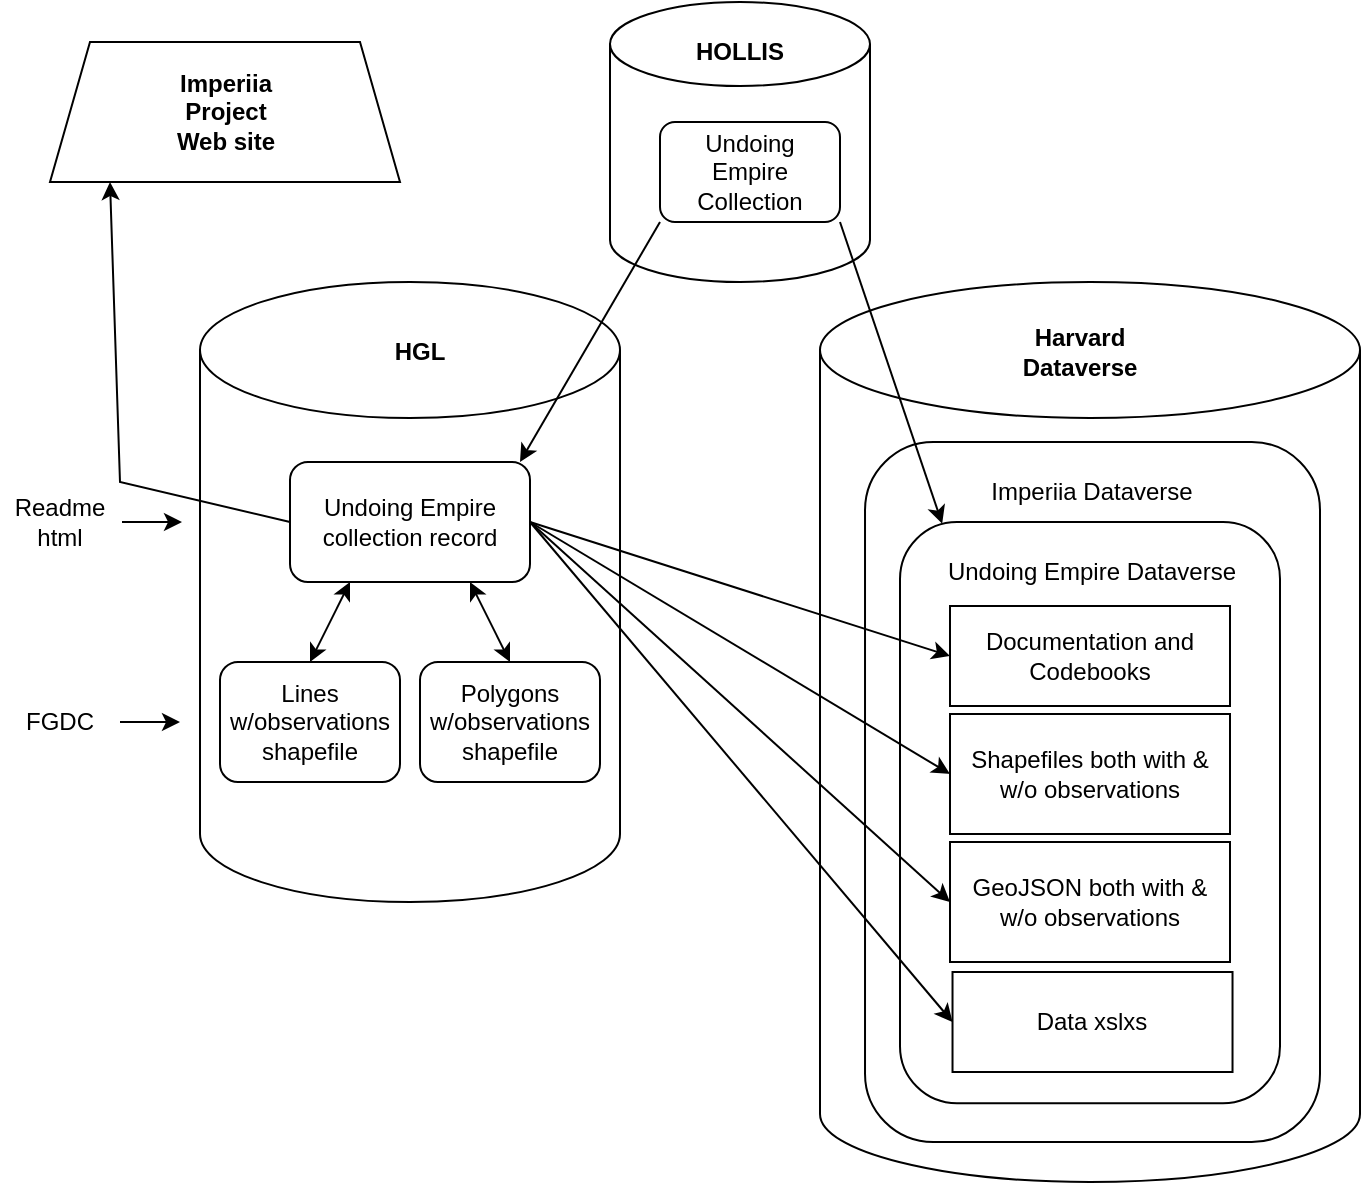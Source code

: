 <mxfile version="22.1.11" type="github">
  <diagram name="Page-1" id="acaJbb7zJqNV8eMt_PW6">
    <mxGraphModel dx="1296" dy="676" grid="1" gridSize="10" guides="1" tooltips="1" connect="1" arrows="1" fold="1" page="1" pageScale="1" pageWidth="850" pageHeight="1100" math="0" shadow="0">
      <root>
        <mxCell id="0" />
        <mxCell id="1" parent="0" />
        <mxCell id="G17-dYgQhkp3kQGCCL7A-1" value="" style="shape=cylinder3;whiteSpace=wrap;html=1;boundedLbl=1;backgroundOutline=1;size=34;" parent="1" vertex="1">
          <mxGeometry x="110" y="160" width="210" height="310" as="geometry" />
        </mxCell>
        <mxCell id="G17-dYgQhkp3kQGCCL7A-2" value="" style="shape=cylinder3;whiteSpace=wrap;html=1;boundedLbl=1;backgroundOutline=1;size=34;" parent="1" vertex="1">
          <mxGeometry x="420" y="160" width="270" height="450" as="geometry" />
        </mxCell>
        <mxCell id="LZWB6dRQu0BiqoScPXUu-1" value="HGL" style="text;strokeColor=none;align=center;fillColor=none;html=1;verticalAlign=middle;whiteSpace=wrap;rounded=0;fontStyle=1" parent="1" vertex="1">
          <mxGeometry x="190" y="180" width="60" height="30" as="geometry" />
        </mxCell>
        <mxCell id="LZWB6dRQu0BiqoScPXUu-3" value="&lt;b&gt;Harvard&lt;br&gt;Dataverse&lt;/b&gt;" style="text;strokeColor=none;align=center;fillColor=none;html=1;verticalAlign=middle;whiteSpace=wrap;rounded=0;" parent="1" vertex="1">
          <mxGeometry x="520" y="180" width="60" height="30" as="geometry" />
        </mxCell>
        <mxCell id="ZmtUY7Tz9JFkTJYe3sri-1" value="" style="rounded=1;whiteSpace=wrap;html=1;" parent="1" vertex="1">
          <mxGeometry x="155" y="250" width="120" height="60" as="geometry" />
        </mxCell>
        <mxCell id="ZmtUY7Tz9JFkTJYe3sri-2" value="" style="rounded=1;whiteSpace=wrap;html=1;" parent="1" vertex="1">
          <mxGeometry x="220" y="350" width="90" height="60" as="geometry" />
        </mxCell>
        <mxCell id="ZmtUY7Tz9JFkTJYe3sri-3" value="" style="rounded=1;whiteSpace=wrap;html=1;" parent="1" vertex="1">
          <mxGeometry x="120" y="350" width="90" height="60" as="geometry" />
        </mxCell>
        <mxCell id="ZmtUY7Tz9JFkTJYe3sri-7" value="Undoing Empire&lt;br&gt;collection record" style="text;html=1;strokeColor=none;fillColor=none;align=center;verticalAlign=middle;whiteSpace=wrap;rounded=0;" parent="1" vertex="1">
          <mxGeometry x="166.25" y="256.25" width="97.5" height="47.5" as="geometry" />
        </mxCell>
        <mxCell id="ZmtUY7Tz9JFkTJYe3sri-8" value="Lines w/observations shapefile" style="text;html=1;strokeColor=none;fillColor=none;align=center;verticalAlign=middle;whiteSpace=wrap;rounded=0;" parent="1" vertex="1">
          <mxGeometry x="140" y="370" width="50" height="20" as="geometry" />
        </mxCell>
        <mxCell id="ZmtUY7Tz9JFkTJYe3sri-10" value="Polygons w/observations shapefile" style="text;html=1;strokeColor=none;fillColor=none;align=center;verticalAlign=middle;whiteSpace=wrap;rounded=0;" parent="1" vertex="1">
          <mxGeometry x="235" y="365" width="60" height="30" as="geometry" />
        </mxCell>
        <mxCell id="ZmtUY7Tz9JFkTJYe3sri-12" value="" style="rounded=1;whiteSpace=wrap;html=1;" parent="1" vertex="1">
          <mxGeometry x="442.51" y="240" width="227.49" height="350" as="geometry" />
        </mxCell>
        <mxCell id="ZmtUY7Tz9JFkTJYe3sri-21" value="" style="shape=cylinder3;whiteSpace=wrap;html=1;boundedLbl=1;backgroundOutline=1;size=21;" parent="1" vertex="1">
          <mxGeometry x="315" y="20" width="130" height="140" as="geometry" />
        </mxCell>
        <mxCell id="ZmtUY7Tz9JFkTJYe3sri-23" value="&lt;b&gt;HOLLIS&lt;/b&gt;" style="text;html=1;strokeColor=none;fillColor=none;align=center;verticalAlign=middle;whiteSpace=wrap;rounded=0;" parent="1" vertex="1">
          <mxGeometry x="350" y="30" width="60" height="30" as="geometry" />
        </mxCell>
        <mxCell id="ZmtUY7Tz9JFkTJYe3sri-24" value="" style="rounded=1;whiteSpace=wrap;html=1;" parent="1" vertex="1">
          <mxGeometry x="340" y="80" width="90" height="50" as="geometry" />
        </mxCell>
        <mxCell id="ZmtUY7Tz9JFkTJYe3sri-25" value="Undoing Empire&lt;br&gt;Collection" style="text;html=1;strokeColor=none;fillColor=none;align=center;verticalAlign=middle;whiteSpace=wrap;rounded=0;" parent="1" vertex="1">
          <mxGeometry x="355" y="90" width="60" height="30" as="geometry" />
        </mxCell>
        <mxCell id="ZmtUY7Tz9JFkTJYe3sri-28" value="" style="endArrow=classic;html=1;rounded=0;exitX=0;exitY=1;exitDx=0;exitDy=0;" parent="1" source="ZmtUY7Tz9JFkTJYe3sri-24" edge="1">
          <mxGeometry width="50" height="50" relative="1" as="geometry">
            <mxPoint x="400" y="360" as="sourcePoint" />
            <mxPoint x="270" y="250" as="targetPoint" />
          </mxGeometry>
        </mxCell>
        <mxCell id="ZmtUY7Tz9JFkTJYe3sri-29" value="" style="endArrow=classic;html=1;rounded=0;exitX=1;exitY=1;exitDx=0;exitDy=0;entryX=0.111;entryY=0.003;entryDx=0;entryDy=0;entryPerimeter=0;" parent="1" source="ZmtUY7Tz9JFkTJYe3sri-24" target="ZmtUY7Tz9JFkTJYe3sri-14" edge="1">
          <mxGeometry width="50" height="50" relative="1" as="geometry">
            <mxPoint x="400" y="360" as="sourcePoint" />
            <mxPoint x="450" y="310" as="targetPoint" />
          </mxGeometry>
        </mxCell>
        <mxCell id="ZmtUY7Tz9JFkTJYe3sri-31" value="FGDC" style="text;html=1;strokeColor=none;fillColor=none;align=center;verticalAlign=middle;whiteSpace=wrap;rounded=0;" parent="1" vertex="1">
          <mxGeometry x="10" y="365" width="60" height="30" as="geometry" />
        </mxCell>
        <mxCell id="ZmtUY7Tz9JFkTJYe3sri-32" value="" style="endArrow=classic;html=1;rounded=0;exitX=1;exitY=0.5;exitDx=0;exitDy=0;" parent="1" source="ZmtUY7Tz9JFkTJYe3sri-31" edge="1">
          <mxGeometry width="50" height="50" relative="1" as="geometry">
            <mxPoint x="80" y="390" as="sourcePoint" />
            <mxPoint x="100" y="380" as="targetPoint" />
          </mxGeometry>
        </mxCell>
        <mxCell id="ZmtUY7Tz9JFkTJYe3sri-33" value="Readme html" style="text;html=1;strokeColor=none;fillColor=none;align=center;verticalAlign=middle;whiteSpace=wrap;rounded=0;" parent="1" vertex="1">
          <mxGeometry x="10" y="265" width="60" height="30" as="geometry" />
        </mxCell>
        <mxCell id="ZmtUY7Tz9JFkTJYe3sri-34" value="" style="endArrow=classic;html=1;rounded=0;exitX=1;exitY=0.5;exitDx=0;exitDy=0;" parent="1" edge="1">
          <mxGeometry width="50" height="50" relative="1" as="geometry">
            <mxPoint x="71" y="280" as="sourcePoint" />
            <mxPoint x="101" y="280" as="targetPoint" />
          </mxGeometry>
        </mxCell>
        <mxCell id="ZmtUY7Tz9JFkTJYe3sri-14" value="" style="rounded=1;whiteSpace=wrap;html=1;" parent="1" vertex="1">
          <mxGeometry x="460" y="280" width="190" height="290.62" as="geometry" />
        </mxCell>
        <mxCell id="ZmtUY7Tz9JFkTJYe3sri-13" value="Undoing Empire Dataverse" style="text;html=1;strokeColor=none;fillColor=none;align=center;verticalAlign=middle;whiteSpace=wrap;rounded=0;" parent="1" vertex="1">
          <mxGeometry x="471.26" y="290" width="170" height="30" as="geometry" />
        </mxCell>
        <mxCell id="lXyDXzNNx43w-YlPzHwI-1" value="Imperiia Dataverse" style="text;html=1;strokeColor=none;fillColor=none;align=center;verticalAlign=middle;whiteSpace=wrap;rounded=0;" parent="1" vertex="1">
          <mxGeometry x="496.26" y="250" width="120" height="30" as="geometry" />
        </mxCell>
        <mxCell id="lXyDXzNNx43w-YlPzHwI-3" value="" style="shape=trapezoid;perimeter=trapezoidPerimeter;whiteSpace=wrap;html=1;fixedSize=1;" parent="1" vertex="1">
          <mxGeometry x="35" y="40" width="175" height="70" as="geometry" />
        </mxCell>
        <mxCell id="lXyDXzNNx43w-YlPzHwI-4" value="&lt;b&gt;Imperiia Project Web site&lt;/b&gt;" style="text;html=1;strokeColor=none;fillColor=none;align=center;verticalAlign=middle;whiteSpace=wrap;rounded=0;" parent="1" vertex="1">
          <mxGeometry x="92.5" y="60" width="60" height="30" as="geometry" />
        </mxCell>
        <mxCell id="lXyDXzNNx43w-YlPzHwI-5" value="Documentation and&lt;br&gt;Codebooks" style="rounded=0;whiteSpace=wrap;html=1;" parent="1" vertex="1">
          <mxGeometry x="485" y="322" width="140" height="50" as="geometry" />
        </mxCell>
        <mxCell id="lXyDXzNNx43w-YlPzHwI-6" value="Shapefiles both with &amp;amp; w/o observations" style="rounded=0;whiteSpace=wrap;html=1;" parent="1" vertex="1">
          <mxGeometry x="485" y="376" width="140" height="60" as="geometry" />
        </mxCell>
        <mxCell id="lXyDXzNNx43w-YlPzHwI-7" value="GeoJSON both with &amp;amp; w/o observations" style="rounded=0;whiteSpace=wrap;html=1;" parent="1" vertex="1">
          <mxGeometry x="485" y="440" width="140" height="60" as="geometry" />
        </mxCell>
        <mxCell id="lXyDXzNNx43w-YlPzHwI-8" value="Data xslxs" style="rounded=0;whiteSpace=wrap;html=1;" parent="1" vertex="1">
          <mxGeometry x="486.26" y="505" width="140" height="50" as="geometry" />
        </mxCell>
        <mxCell id="ZmtUY7Tz9JFkTJYe3sri-6" value="" style="endArrow=classic;html=1;rounded=0;exitX=1;exitY=0.5;exitDx=0;exitDy=0;entryX=0;entryY=0.5;entryDx=0;entryDy=0;" parent="1" source="ZmtUY7Tz9JFkTJYe3sri-1" target="lXyDXzNNx43w-YlPzHwI-5" edge="1">
          <mxGeometry width="50" height="50" relative="1" as="geometry">
            <mxPoint x="400" y="360" as="sourcePoint" />
            <mxPoint x="440" y="290" as="targetPoint" />
          </mxGeometry>
        </mxCell>
        <mxCell id="lXyDXzNNx43w-YlPzHwI-9" value="" style="endArrow=classic;html=1;rounded=0;exitX=1;exitY=0.5;exitDx=0;exitDy=0;entryX=0;entryY=0.5;entryDx=0;entryDy=0;" parent="1" source="ZmtUY7Tz9JFkTJYe3sri-1" target="lXyDXzNNx43w-YlPzHwI-6" edge="1">
          <mxGeometry width="50" height="50" relative="1" as="geometry">
            <mxPoint x="285" y="290" as="sourcePoint" />
            <mxPoint x="495" y="357" as="targetPoint" />
          </mxGeometry>
        </mxCell>
        <mxCell id="lXyDXzNNx43w-YlPzHwI-10" value="" style="endArrow=classic;html=1;rounded=0;entryX=0;entryY=0.5;entryDx=0;entryDy=0;exitX=1;exitY=0.5;exitDx=0;exitDy=0;" parent="1" source="ZmtUY7Tz9JFkTJYe3sri-1" target="lXyDXzNNx43w-YlPzHwI-7" edge="1">
          <mxGeometry width="50" height="50" relative="1" as="geometry">
            <mxPoint x="320" y="320" as="sourcePoint" />
            <mxPoint x="525" y="510" as="targetPoint" />
          </mxGeometry>
        </mxCell>
        <mxCell id="lXyDXzNNx43w-YlPzHwI-11" value="" style="endArrow=classic;html=1;rounded=0;exitX=1;exitY=0.5;exitDx=0;exitDy=0;entryX=0;entryY=0.5;entryDx=0;entryDy=0;" parent="1" source="ZmtUY7Tz9JFkTJYe3sri-1" target="lXyDXzNNx43w-YlPzHwI-8" edge="1">
          <mxGeometry width="50" height="50" relative="1" as="geometry">
            <mxPoint x="115" y="500" as="sourcePoint" />
            <mxPoint x="325" y="626" as="targetPoint" />
          </mxGeometry>
        </mxCell>
        <mxCell id="NQXHV1okiRd1N2RWz7d6-5" value="" style="endArrow=classic;html=1;rounded=0;exitX=0;exitY=0.5;exitDx=0;exitDy=0;" parent="1" source="ZmtUY7Tz9JFkTJYe3sri-1" edge="1">
          <mxGeometry width="50" height="50" relative="1" as="geometry">
            <mxPoint x="15" y="160" as="sourcePoint" />
            <mxPoint x="65" y="110" as="targetPoint" />
            <Array as="points">
              <mxPoint x="70" y="260" />
            </Array>
          </mxGeometry>
        </mxCell>
        <mxCell id="H85KxOMHmauwKLRNPhCr-1" value="" style="endArrow=classic;startArrow=classic;html=1;rounded=0;entryX=0.25;entryY=1;entryDx=0;entryDy=0;exitX=0.5;exitY=0;exitDx=0;exitDy=0;" edge="1" parent="1" source="ZmtUY7Tz9JFkTJYe3sri-3" target="ZmtUY7Tz9JFkTJYe3sri-1">
          <mxGeometry width="50" height="50" relative="1" as="geometry">
            <mxPoint x="30" y="358.5" as="sourcePoint" />
            <mxPoint x="85" y="320" as="targetPoint" />
          </mxGeometry>
        </mxCell>
        <mxCell id="H85KxOMHmauwKLRNPhCr-2" value="" style="endArrow=classic;startArrow=classic;html=1;rounded=0;entryX=0.75;entryY=1;entryDx=0;entryDy=0;exitX=0.5;exitY=0;exitDx=0;exitDy=0;" edge="1" parent="1" source="ZmtUY7Tz9JFkTJYe3sri-2" target="ZmtUY7Tz9JFkTJYe3sri-1">
          <mxGeometry width="50" height="50" relative="1" as="geometry">
            <mxPoint x="175" y="360" as="sourcePoint" />
            <mxPoint x="195" y="320" as="targetPoint" />
          </mxGeometry>
        </mxCell>
      </root>
    </mxGraphModel>
  </diagram>
</mxfile>
